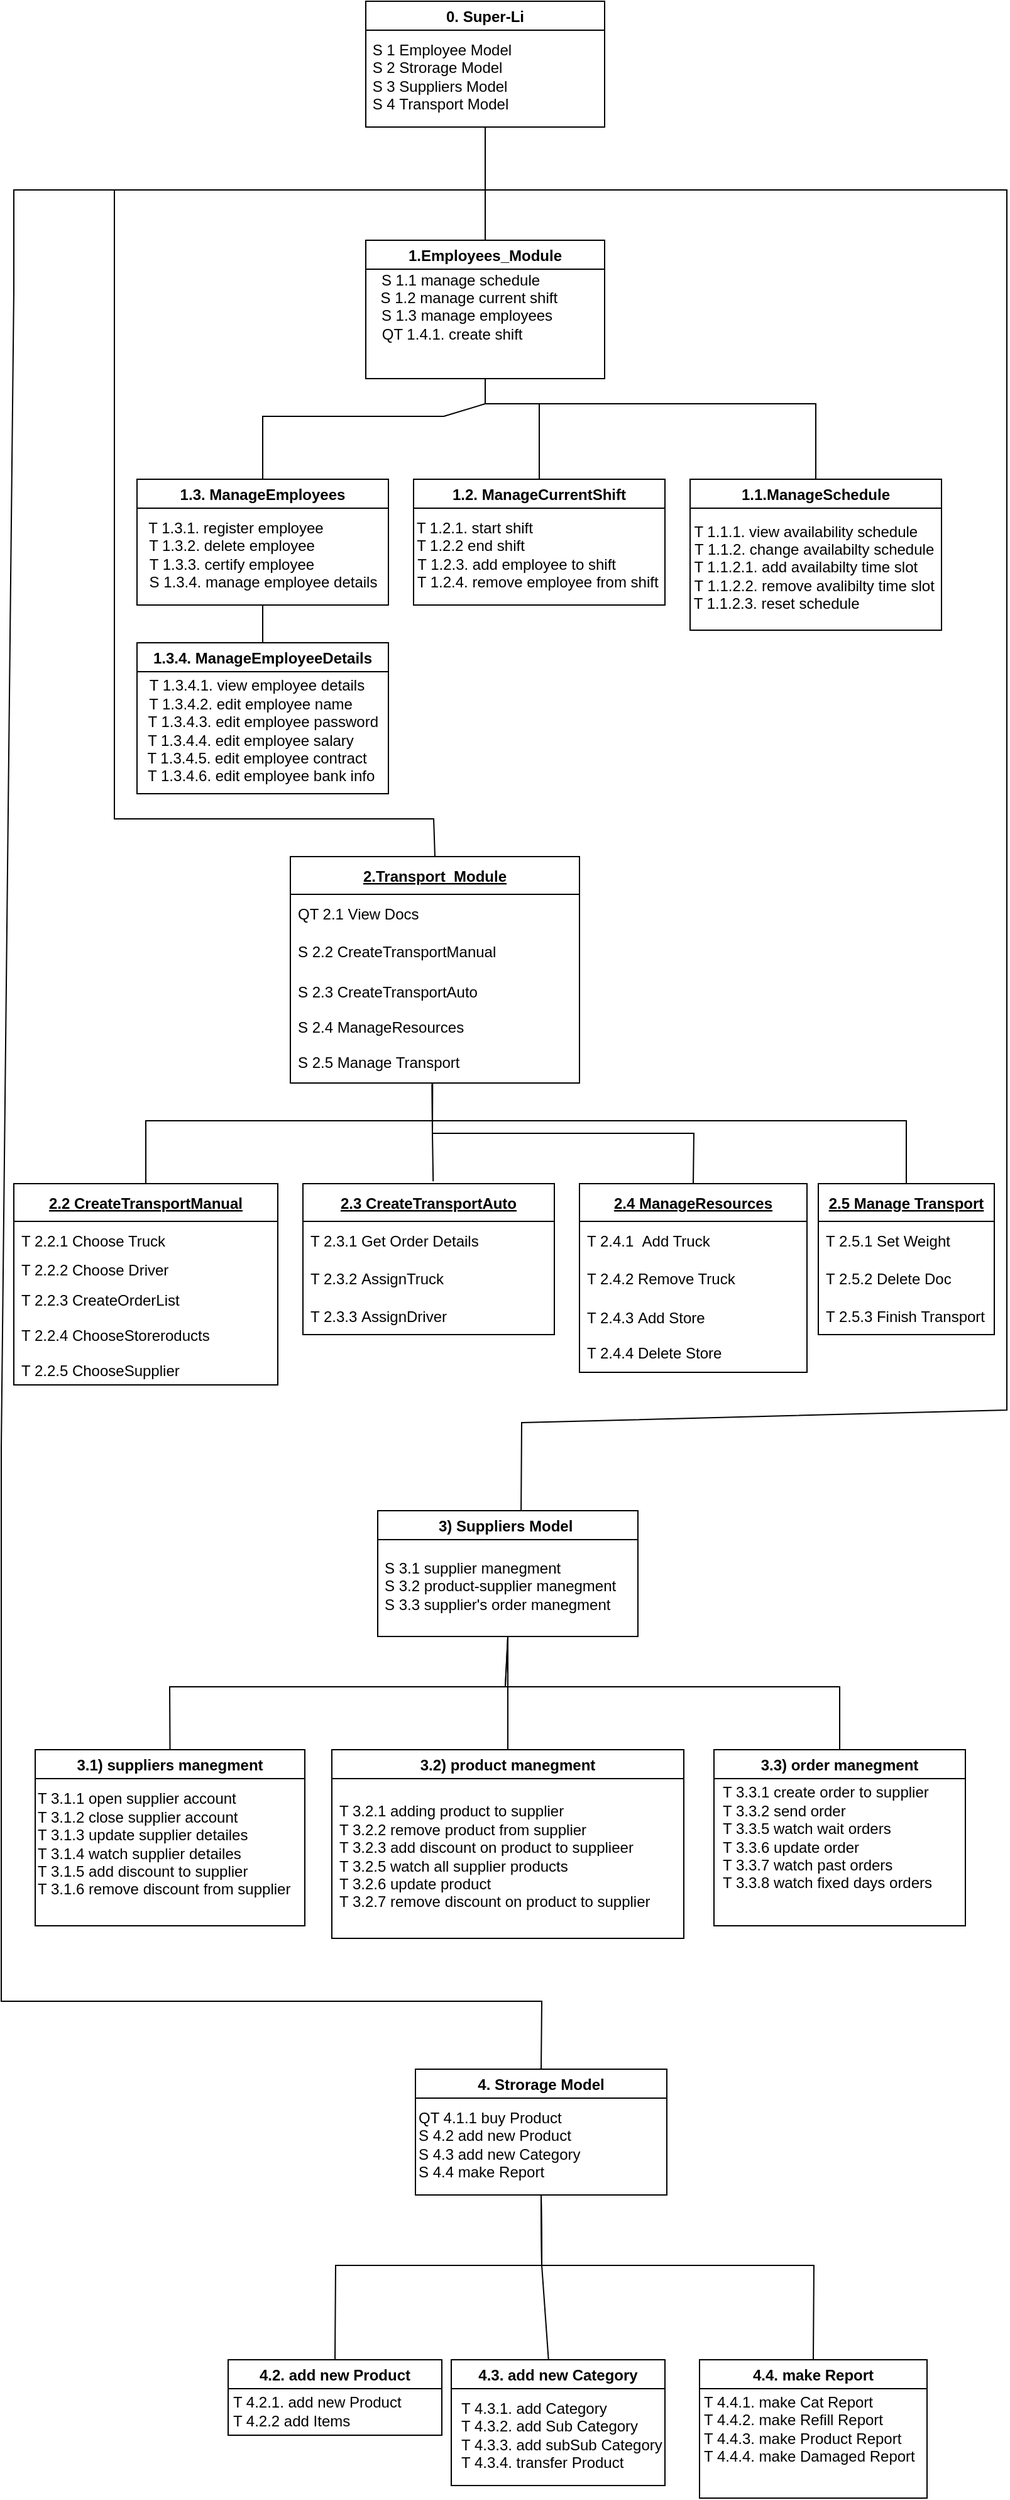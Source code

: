 <mxfile version="18.0.6" type="device" pages="4"><diagram id="qnFx6QpYTK_FgYjM_I7B" name="‫עמוד-1‬"><mxGraphModel dx="2029" dy="625" grid="1" gridSize="10" guides="1" tooltips="1" connect="1" arrows="1" fold="1" page="1" pageScale="1" pageWidth="827" pageHeight="1169" math="0" shadow="0"><root><mxCell id="0"/><mxCell id="1" parent="0"/><mxCell id="KyIzsR3ohGW8YxX0LrKw-14" value="" style="endArrow=none;html=1;rounded=0;entryX=0.5;entryY=0;entryDx=0;entryDy=0;exitX=0.5;exitY=1;exitDx=0;exitDy=0;" parent="1" source="KyIzsR3ohGW8YxX0LrKw-1" target="8Q2JAMpsg_oPbSefY0y0-31" edge="1"><mxGeometry width="50" height="50" relative="1" as="geometry"><mxPoint x="-420" y="130" as="sourcePoint"/><mxPoint x="1100" y="170" as="targetPoint"/><Array as="points"><mxPoint x="-425" y="160"/><mxPoint x="-800" y="160"/><mxPoint x="-800" y="240"/><mxPoint x="-810" y="1160"/><mxPoint x="-810" y="1600"/><mxPoint x="-544" y="1600"/><mxPoint x="-380" y="1600"/></Array></mxGeometry></mxCell><mxCell id="KyIzsR3ohGW8YxX0LrKw-1" value="0. Super-Li" style="swimlane;" parent="1" vertex="1"><mxGeometry x="-520" y="10" width="190" height="100" as="geometry"/></mxCell><mxCell id="KyIzsR3ohGW8YxX0LrKw-2" value="&amp;nbsp;S 1 Employee Model&lt;br&gt;&amp;nbsp;S 2 Strorage Model&lt;br&gt;&amp;nbsp;S 3 Suppliers Model&lt;br&gt;&amp;nbsp;S 4&amp;nbsp;Transport Model&amp;nbsp;" style="text;html=1;align=left;verticalAlign=middle;resizable=0;points=[];autosize=1;strokeColor=none;fillColor=none;" parent="KyIzsR3ohGW8YxX0LrKw-1" vertex="1"><mxGeometry y="30" width="130" height="60" as="geometry"/></mxCell><mxCell id="KyIzsR3ohGW8YxX0LrKw-15" value="" style="endArrow=none;html=1;rounded=0;exitX=0.551;exitY=0.003;exitDx=0;exitDy=0;exitPerimeter=0;entryX=0.5;entryY=1;entryDx=0;entryDy=0;" parent="1" source="8Q2JAMpsg_oPbSefY0y0-1" target="KyIzsR3ohGW8YxX0LrKw-1" edge="1"><mxGeometry width="50" height="50" relative="1" as="geometry"><mxPoint x="-390" y="200" as="sourcePoint"/><mxPoint x="-407" y="130" as="targetPoint"/><Array as="points"><mxPoint x="-396" y="1140"/><mxPoint x="-10" y="1130"/><mxPoint x="-10" y="160"/><mxPoint x="-425" y="160"/></Array></mxGeometry></mxCell><mxCell id="KyIzsR3ohGW8YxX0LrKw-16" value="" style="endArrow=none;html=1;rounded=0;exitX=0.5;exitY=0;exitDx=0;exitDy=0;entryX=0.5;entryY=1;entryDx=0;entryDy=0;" parent="1" source="uqjLfJ_wtVKThIXKJuyb-1" target="KyIzsR3ohGW8YxX0LrKw-1" edge="1"><mxGeometry width="50" height="50" relative="1" as="geometry"><mxPoint x="85" y="220" as="sourcePoint"/><mxPoint x="-530" y="130" as="targetPoint"/><Array as="points"/></mxGeometry></mxCell><mxCell id="KyIzsR3ohGW8YxX0LrKw-17" value="" style="endArrow=none;html=1;rounded=0;exitX=0.5;exitY=0;exitDx=0;exitDy=0;entryX=0.5;entryY=1;entryDx=0;entryDy=0;" parent="1" source="CDyzLneDs1ZkGYg1pvN5-5" target="KyIzsR3ohGW8YxX0LrKw-1" edge="1"><mxGeometry width="50" height="50" relative="1" as="geometry"><mxPoint x="-465.4" y="210.3" as="sourcePoint"/><mxPoint x="-500" y="130" as="targetPoint"/><Array as="points"><mxPoint x="-466" y="660"/><mxPoint x="-720" y="660"/><mxPoint x="-720" y="160"/><mxPoint x="-425" y="160"/></Array></mxGeometry></mxCell><mxCell id="uqjLfJ_wtVKThIXKJuyb-1" value="1.Employees_Module" style="swimlane;" parent="1" vertex="1"><mxGeometry x="-520" y="200" width="190" height="110" as="geometry"/></mxCell><mxCell id="uqjLfJ_wtVKThIXKJuyb-2" value="&lt;div style=&quot;&quot;&gt;&lt;span style=&quot;background-color: initial;&quot;&gt;&amp;nbsp; &amp;nbsp; &amp;nbsp; &amp;nbsp; &amp;nbsp;S 1.1 manage schedule&lt;/span&gt;&lt;/div&gt;&lt;div style=&quot;&quot;&gt;&lt;span style=&quot;background-color: initial;&quot;&gt;&amp;nbsp; &amp;nbsp; &amp;nbsp; &amp;nbsp; &amp;nbsp; &amp;nbsp; &amp;nbsp;S 1.2 manage current shift&lt;/span&gt;&lt;/div&gt;&lt;div style=&quot;&quot;&gt;&lt;span style=&quot;background-color: initial;&quot;&gt;&amp;nbsp; &amp;nbsp; &amp;nbsp; &amp;nbsp; &amp;nbsp; &amp;nbsp; S 1.3 manage employees&lt;/span&gt;&lt;/div&gt;&lt;div style=&quot;&quot;&gt;&lt;span style=&quot;background-color: initial;&quot;&gt;&amp;nbsp; &amp;nbsp; &amp;nbsp;QT 1.4.1. create shift&lt;/span&gt;&lt;/div&gt;&amp;nbsp; &amp;nbsp;&amp;nbsp;&lt;span style=&quot;&quot;&gt;&#9;&lt;/span&gt;&lt;span style=&quot;&quot;&gt;&#9;&lt;/span&gt;&amp;nbsp;" style="text;html=1;align=center;verticalAlign=middle;resizable=0;points=[];autosize=1;strokeColor=none;fillColor=none;" parent="uqjLfJ_wtVKThIXKJuyb-1" vertex="1"><mxGeometry x="-40" y="20" width="200" height="80" as="geometry"/></mxCell><mxCell id="uqjLfJ_wtVKThIXKJuyb-3" value="1.1.ManageSchedule" style="swimlane;" parent="1" vertex="1"><mxGeometry x="-262" y="390" width="200" height="120" as="geometry"/></mxCell><mxCell id="uqjLfJ_wtVKThIXKJuyb-4" value="&lt;span style=&quot;white-space: pre;&quot;&gt;&#9;&lt;/span&gt;&amp;nbsp; &amp;nbsp; &amp;nbsp;T 1.1.1. view availability schedule&lt;br&gt;&amp;nbsp; &amp;nbsp; &lt;span style=&quot;white-space: pre;&quot;&gt;&#9;&lt;/span&gt;&lt;span style=&quot;white-space: pre;&quot;&gt;&#9;&lt;/span&gt;&amp;nbsp;T 1.1.2. change availabilty schedule&lt;br&gt;&lt;span style=&quot;white-space: pre;&quot;&gt;&#9;&lt;/span&gt;&amp;nbsp; &amp;nbsp; &amp;nbsp;T 1.1.2.1. add availabilty time slot&lt;br&gt;&amp;nbsp; &amp;nbsp; &lt;span style=&quot;white-space: pre;&quot;&gt;&#9;&lt;/span&gt;&lt;span style=&quot;white-space: pre;&quot;&gt;&#9;&lt;/span&gt;&amp;nbsp;T 1.1.2.2. remove avalibilty time slot&lt;br&gt;T 1.1.2.3. reset schedule&amp;nbsp;" style="text;html=1;align=center;verticalAlign=middle;resizable=0;points=[];autosize=1;strokeColor=none;fillColor=none;" parent="uqjLfJ_wtVKThIXKJuyb-3" vertex="1"><mxGeometry x="-60" y="30" width="260" height="80" as="geometry"/></mxCell><mxCell id="uqjLfJ_wtVKThIXKJuyb-5" value="1.3. ManageEmployees" style="swimlane;" parent="1" vertex="1"><mxGeometry x="-702" y="390" width="200" height="100" as="geometry"/></mxCell><mxCell id="uqjLfJ_wtVKThIXKJuyb-6" value="&amp;nbsp; T 1.3.1. register employee&lt;br&gt;T 1.3.2. delete employee&lt;br&gt;T 1.3.3. certify employee&lt;br&gt;&amp;nbsp; &amp;nbsp; &amp;nbsp; &amp;nbsp; &amp;nbsp; &amp;nbsp; &amp;nbsp; &amp;nbsp;S 1.3.4. manage employee details" style="text;html=1;align=center;verticalAlign=middle;resizable=0;points=[];autosize=1;strokeColor=none;fillColor=none;" parent="uqjLfJ_wtVKThIXKJuyb-5" vertex="1"><mxGeometry x="-50" y="30" width="250" height="60" as="geometry"/></mxCell><mxCell id="uqjLfJ_wtVKThIXKJuyb-9" value="1.3.4. ManageEmployeeDetails" style="swimlane;" parent="1" vertex="1"><mxGeometry x="-702" y="520" width="200" height="120" as="geometry"/></mxCell><mxCell id="uqjLfJ_wtVKThIXKJuyb-10" value="&amp;nbsp; &amp;nbsp;T 1.3.4.1. view employee details&lt;br&gt;T 1.3.4.2. edit employee name&lt;br&gt;&amp;nbsp; &amp;nbsp; &amp;nbsp; T 1.3.4.3. edit employee password&lt;br&gt;T 1.3.4.4. edit employee salary&lt;br&gt;&amp;nbsp; &amp;nbsp;T 1.3.4.5. edit employee contract&lt;br&gt;&amp;nbsp; &amp;nbsp; &amp;nbsp;T 1.3.4.6. edit employee bank info" style="text;html=1;align=center;verticalAlign=middle;resizable=0;points=[];autosize=1;strokeColor=none;fillColor=none;" parent="uqjLfJ_wtVKThIXKJuyb-9" vertex="1"><mxGeometry x="-20" y="25" width="220" height="90" as="geometry"/></mxCell><mxCell id="uqjLfJ_wtVKThIXKJuyb-11" value="1.2. ManageCurrentShift" style="swimlane;" parent="1" vertex="1"><mxGeometry x="-482" y="390" width="200" height="100" as="geometry"/></mxCell><mxCell id="uqjLfJ_wtVKThIXKJuyb-12" value="&amp;nbsp; T 1.2.1. start shift&lt;br&gt;T 1.2.2 end shift&lt;br&gt;&amp;nbsp; &amp;nbsp; &amp;nbsp; &amp;nbsp;&lt;span style=&quot;white-space: pre;&quot;&gt;&#9;&lt;/span&gt;&lt;span style=&quot;white-space: pre;&quot;&gt;&#9;&lt;/span&gt;&amp;nbsp; &amp;nbsp; &amp;nbsp; T 1.2.3. add employee to shift&lt;br&gt;&amp;nbsp; &lt;span style=&quot;white-space: pre;&quot;&gt;&#9;&lt;/span&gt;&lt;span style=&quot;white-space: pre;&quot;&gt;&#9;&lt;/span&gt;&lt;span style=&quot;white-space: pre;&quot;&gt;&#9;&lt;/span&gt;&lt;span style=&quot;white-space: pre;&quot;&gt;&#9;&lt;/span&gt;T 1.2.4. remove employee from shift" style="text;html=1;align=center;verticalAlign=middle;resizable=0;points=[];autosize=1;strokeColor=none;fillColor=none;" parent="uqjLfJ_wtVKThIXKJuyb-11" vertex="1"><mxGeometry x="-110" y="30" width="310" height="60" as="geometry"/></mxCell><mxCell id="uqjLfJ_wtVKThIXKJuyb-13" value="" style="endArrow=none;html=1;rounded=0;entryX=0.5;entryY=1;entryDx=0;entryDy=0;" parent="1" target="uqjLfJ_wtVKThIXKJuyb-1" edge="1"><mxGeometry width="50" height="50" relative="1" as="geometry"><mxPoint x="-425" y="330" as="sourcePoint"/><mxPoint x="-432" y="380" as="targetPoint"/></mxGeometry></mxCell><mxCell id="uqjLfJ_wtVKThIXKJuyb-14" value="" style="endArrow=none;html=1;rounded=0;entryX=0.5;entryY=0;entryDx=0;entryDy=0;exitX=0.5;exitY=1;exitDx=0;exitDy=0;" parent="1" target="uqjLfJ_wtVKThIXKJuyb-3" edge="1" source="uqjLfJ_wtVKThIXKJuyb-1"><mxGeometry width="50" height="50" relative="1" as="geometry"><mxPoint x="-462" y="330" as="sourcePoint"/><mxPoint x="-432" y="380" as="targetPoint"/><Array as="points"><mxPoint x="-425" y="330"/><mxPoint x="-382" y="330"/><mxPoint x="-352" y="330"/><mxPoint x="-162" y="330"/></Array></mxGeometry></mxCell><mxCell id="uqjLfJ_wtVKThIXKJuyb-15" value="" style="endArrow=none;html=1;rounded=0;exitX=0.5;exitY=0;exitDx=0;exitDy=0;" parent="1" source="uqjLfJ_wtVKThIXKJuyb-11" edge="1"><mxGeometry width="50" height="50" relative="1" as="geometry"><mxPoint x="-482" y="430" as="sourcePoint"/><mxPoint x="-382" y="330" as="targetPoint"/></mxGeometry></mxCell><mxCell id="uqjLfJ_wtVKThIXKJuyb-17" value="" style="endArrow=none;html=1;rounded=0;exitX=0.5;exitY=0;exitDx=0;exitDy=0;entryX=0.5;entryY=1;entryDx=0;entryDy=0;" parent="1" source="uqjLfJ_wtVKThIXKJuyb-5" edge="1" target="uqjLfJ_wtVKThIXKJuyb-1"><mxGeometry width="50" height="50" relative="1" as="geometry"><mxPoint x="-482" y="430" as="sourcePoint"/><mxPoint x="-602" y="330" as="targetPoint"/><Array as="points"><mxPoint x="-602" y="340"/><mxPoint x="-458" y="340"/><mxPoint x="-425" y="330"/></Array></mxGeometry></mxCell><mxCell id="uqjLfJ_wtVKThIXKJuyb-18" value="" style="endArrow=none;html=1;rounded=0;exitX=0.5;exitY=0;exitDx=0;exitDy=0;entryX=0.5;entryY=1;entryDx=0;entryDy=0;" parent="1" source="uqjLfJ_wtVKThIXKJuyb-9" target="uqjLfJ_wtVKThIXKJuyb-5" edge="1"><mxGeometry width="50" height="50" relative="1" as="geometry"><mxPoint x="-482" y="430" as="sourcePoint"/><mxPoint x="-432" y="380" as="targetPoint"/></mxGeometry></mxCell><mxCell id="8Q2JAMpsg_oPbSefY0y0-1" value="3) Suppliers Model " style="swimlane;" parent="1" vertex="1"><mxGeometry x="-510.5" y="1210" width="207" height="100" as="geometry"/></mxCell><mxCell id="8Q2JAMpsg_oPbSefY0y0-2" value="&lt;span style=&quot;&quot;&gt;S 3.1 supplier manegment&lt;/span&gt;&lt;br style=&quot;&quot;&gt;&lt;span style=&quot;&quot;&gt;S 3.2 product-supplier manegment&lt;/span&gt;&lt;br style=&quot;&quot;&gt;&lt;span style=&quot;&quot;&gt;S 3.3 supplier's order manegment&lt;/span&gt;" style="text;html=1;align=left;verticalAlign=middle;resizable=0;points=[];autosize=1;strokeColor=none;fillColor=none;" parent="8Q2JAMpsg_oPbSefY0y0-1" vertex="1"><mxGeometry x="3.5" y="35" width="200" height="50" as="geometry"/></mxCell><mxCell id="8Q2JAMpsg_oPbSefY0y0-3" value="3.3) order manegment" style="swimlane;startSize=23;" parent="1" vertex="1"><mxGeometry x="-243" y="1400" width="200" height="140" as="geometry"/></mxCell><mxCell id="8Q2JAMpsg_oPbSefY0y0-4" value="&lt;span style=&quot;&quot;&gt;T 3.3.1 create order to supplier&lt;/span&gt;&lt;br style=&quot;&quot;&gt;&lt;span style=&quot;&quot;&gt;T 3.3.2 send order&lt;/span&gt;&lt;br style=&quot;&quot;&gt;&lt;span style=&quot;&quot;&gt;T 3.3.5 watch wait orders&lt;/span&gt;&lt;br style=&quot;&quot;&gt;&lt;span style=&quot;&quot;&gt;T 3.3.6 update order&lt;br&gt;T 3.3.7 watch past orders&lt;br&gt;T 3.3.8 watch fixed days orders&amp;nbsp;&lt;br&gt;&lt;/span&gt;" style="text;html=1;align=left;verticalAlign=middle;resizable=0;points=[];autosize=1;strokeColor=none;fillColor=none;" parent="8Q2JAMpsg_oPbSefY0y0-3" vertex="1"><mxGeometry x="4.89" y="25" width="190" height="90" as="geometry"/></mxCell><mxCell id="8Q2JAMpsg_oPbSefY0y0-5" value="3.1) suppliers manegment" style="swimlane;" parent="1" vertex="1"><mxGeometry x="-783" y="1400" width="214.5" height="140" as="geometry"/></mxCell><mxCell id="8Q2JAMpsg_oPbSefY0y0-6" value="&lt;span style=&quot;&quot;&gt;T 3.1.1 open supplier account&lt;/span&gt;&lt;br style=&quot;&quot;&gt;&lt;span style=&quot;&quot;&gt;T 3.1.2 close supplier account&lt;/span&gt;&lt;br style=&quot;&quot;&gt;&lt;span style=&quot;&quot;&gt;T 3.1.3 update supplier detailes&lt;/span&gt;&lt;br style=&quot;&quot;&gt;&lt;span style=&quot;&quot;&gt;T 3.1.4 watch supplier detailes&lt;/span&gt;&lt;br style=&quot;&quot;&gt;&lt;span style=&quot;&quot;&gt;T 3.1.5 add discount to supplier&lt;/span&gt;&lt;br style=&quot;&quot;&gt;&lt;span style=&quot;&quot;&gt;T 3.1.6 remove discount from supplier&lt;/span&gt;" style="text;html=1;align=left;verticalAlign=middle;resizable=0;points=[];autosize=1;strokeColor=none;fillColor=none;" parent="8Q2JAMpsg_oPbSefY0y0-5" vertex="1"><mxGeometry y="30" width="220" height="90" as="geometry"/></mxCell><mxCell id="8Q2JAMpsg_oPbSefY0y0-7" value="3.2) product manegment" style="swimlane;" parent="1" vertex="1"><mxGeometry x="-547" y="1400" width="280" height="150" as="geometry"/></mxCell><mxCell id="8Q2JAMpsg_oPbSefY0y0-8" value="&lt;span style=&quot;&quot;&gt;T 3.2.1 adding product to supplier&lt;/span&gt;&lt;br style=&quot;&quot;&gt;&lt;span style=&quot;&quot;&gt;T 3.2.2 remove product from supplier&lt;/span&gt;&lt;br style=&quot;&quot;&gt;&lt;span style=&quot;&quot;&gt;T 3.2.3 add discount on product to supplieer&lt;/span&gt;&lt;br style=&quot;&quot;&gt;&lt;span style=&quot;&quot;&gt;T 3.2.5 watch all supplier products&lt;/span&gt;&lt;br style=&quot;&quot;&gt;&lt;span style=&quot;&quot;&gt;T 3.2.6 update product&lt;/span&gt;&lt;br style=&quot;&quot;&gt;&lt;span style=&quot;&quot;&gt;T 3.2.7 remove discount on product to supplier&lt;/span&gt;" style="text;html=1;strokeColor=none;fillColor=none;align=left;verticalAlign=middle;whiteSpace=wrap;rounded=0;" parent="8Q2JAMpsg_oPbSefY0y0-7" vertex="1"><mxGeometry x="3.5" y="30" width="280" height="110" as="geometry"/></mxCell><mxCell id="8Q2JAMpsg_oPbSefY0y0-9" value="" style="endArrow=none;html=1;rounded=0;entryX=0.5;entryY=0;entryDx=0;entryDy=0;exitX=0.5;exitY=1;exitDx=0;exitDy=0;" parent="1" source="8Q2JAMpsg_oPbSefY0y0-1" target="8Q2JAMpsg_oPbSefY0y0-3" edge="1"><mxGeometry width="50" height="50" relative="1" as="geometry"><mxPoint x="-419.0" y="1350" as="sourcePoint"/><mxPoint x="-389" y="1400" as="targetPoint"/><Array as="points"><mxPoint x="-409" y="1350"/><mxPoint x="-309" y="1350"/><mxPoint x="-143" y="1350"/></Array></mxGeometry></mxCell><mxCell id="8Q2JAMpsg_oPbSefY0y0-10" value="" style="endArrow=none;html=1;rounded=0;exitX=0.5;exitY=0;exitDx=0;exitDy=0;entryX=0.5;entryY=1;entryDx=0;entryDy=0;" parent="1" source="8Q2JAMpsg_oPbSefY0y0-7" target="8Q2JAMpsg_oPbSefY0y0-1" edge="1"><mxGeometry width="50" height="50" relative="1" as="geometry"><mxPoint x="-739" y="1450" as="sourcePoint"/><mxPoint x="-639" y="1350" as="targetPoint"/></mxGeometry></mxCell><mxCell id="8Q2JAMpsg_oPbSefY0y0-11" value="" style="endArrow=none;html=1;rounded=0;entryX=0.5;entryY=1;entryDx=0;entryDy=0;exitX=0.5;exitY=0;exitDx=0;exitDy=0;" parent="1" source="8Q2JAMpsg_oPbSefY0y0-5" target="8Q2JAMpsg_oPbSefY0y0-1" edge="1"><mxGeometry width="50" height="50" relative="1" as="geometry"><mxPoint x="-743" y="1380" as="sourcePoint"/><mxPoint x="-419.0" y="1350" as="targetPoint"/><Array as="points"><mxPoint x="-676" y="1350"/><mxPoint x="-409" y="1350"/></Array></mxGeometry></mxCell><mxCell id="8Q2JAMpsg_oPbSefY0y0-31" value="4. Strorage Model" style="swimlane;" parent="1" vertex="1"><mxGeometry x="-480.5" y="1654" width="200" height="100" as="geometry"/></mxCell><mxCell id="8Q2JAMpsg_oPbSefY0y0-32" value="&amp;nbsp; &amp;nbsp; &amp;nbsp; &amp;nbsp; &amp;nbsp;QT 4.1.1 buy Product&lt;br&gt;&amp;nbsp; &amp;nbsp; &amp;nbsp; &amp;nbsp; &amp;nbsp;S 4.2 add new Product&lt;br&gt;&amp;nbsp; &amp;nbsp; &amp;nbsp; &amp;nbsp; &amp;nbsp;S 4.3 add new Category&lt;br&gt;&lt;span style=&quot;white-space: pre;&quot;&gt;&#9;&lt;/span&gt;&amp;nbsp;S 4.4 make Report" style="text;html=1;align=left;verticalAlign=middle;resizable=0;points=[];autosize=1;strokeColor=none;fillColor=none;" parent="8Q2JAMpsg_oPbSefY0y0-31" vertex="1"><mxGeometry x="-30" y="30" width="170" height="60" as="geometry"/></mxCell><mxCell id="8Q2JAMpsg_oPbSefY0y0-35" value="4.3. add new Category" style="swimlane;" parent="1" vertex="1"><mxGeometry x="-452" y="1885" width="170" height="100" as="geometry"/></mxCell><mxCell id="8Q2JAMpsg_oPbSefY0y0-36" value="T 4.3.1. add Category&lt;br&gt;T 4.3.2. add Sub Category&lt;br&gt;T 4.3.3. add subSub Category&lt;br&gt;T 4.3.4. transfer Product" style="text;html=1;align=left;verticalAlign=middle;resizable=0;points=[];autosize=1;strokeColor=none;fillColor=none;" parent="8Q2JAMpsg_oPbSefY0y0-35" vertex="1"><mxGeometry x="6" y="30" width="180" height="60" as="geometry"/></mxCell><mxCell id="8Q2JAMpsg_oPbSefY0y0-37" value="4.4. make Report" style="swimlane;" parent="1" vertex="1"><mxGeometry x="-254.5" y="1885" width="181" height="110" as="geometry"/></mxCell><mxCell id="8Q2JAMpsg_oPbSefY0y0-38" value="T 4.4.1. make Cat Report&lt;br&gt;T 4.4.2. make Refill Report&lt;br&gt;T 4.4.3. make Product Report&lt;br&gt;T 4.4.4. make Damaged Report" style="text;html=1;align=left;verticalAlign=middle;resizable=0;points=[];autosize=1;strokeColor=none;fillColor=none;" parent="8Q2JAMpsg_oPbSefY0y0-37" vertex="1"><mxGeometry x="1" y="25" width="180" height="60" as="geometry"/></mxCell><mxCell id="8Q2JAMpsg_oPbSefY0y0-39" value="4.2. add new Product" style="swimlane;" parent="1" vertex="1"><mxGeometry x="-629.5" y="1885" width="170" height="60" as="geometry"/></mxCell><mxCell id="8Q2JAMpsg_oPbSefY0y0-40" value="&amp;nbsp; T 4.2.1. add new Product&lt;br&gt;&amp;nbsp; T 4.2.2 add Items" style="text;html=1;align=left;verticalAlign=middle;resizable=0;points=[];autosize=1;strokeColor=none;fillColor=none;" parent="8Q2JAMpsg_oPbSefY0y0-39" vertex="1"><mxGeometry x="-5" y="26" width="160" height="30" as="geometry"/></mxCell><mxCell id="8Q2JAMpsg_oPbSefY0y0-42" value="" style="endArrow=none;html=1;rounded=0;entryX=0.5;entryY=1;entryDx=0;entryDy=0;exitX=0.5;exitY=0;exitDx=0;exitDy=0;" parent="1" source="8Q2JAMpsg_oPbSefY0y0-39" target="8Q2JAMpsg_oPbSefY0y0-31" edge="1"><mxGeometry width="50" height="50" relative="1" as="geometry"><mxPoint x="-654.5" y="1830" as="sourcePoint"/><mxPoint x="-604.5" y="1780" as="targetPoint"/><Array as="points"><mxPoint x="-544" y="1810"/><mxPoint x="-380" y="1810"/></Array></mxGeometry></mxCell><mxCell id="8Q2JAMpsg_oPbSefY0y0-44" value="" style="endArrow=none;html=1;rounded=0;entryX=0.455;entryY=-0.003;entryDx=0;entryDy=0;entryPerimeter=0;exitX=0.5;exitY=1;exitDx=0;exitDy=0;" parent="1" source="8Q2JAMpsg_oPbSefY0y0-31" target="8Q2JAMpsg_oPbSefY0y0-35" edge="1"><mxGeometry width="50" height="50" relative="1" as="geometry"><mxPoint x="-494.5" y="1860" as="sourcePoint"/><mxPoint x="-444.5" y="1810" as="targetPoint"/><Array as="points"><mxPoint x="-380" y="1810"/></Array></mxGeometry></mxCell><mxCell id="8Q2JAMpsg_oPbSefY0y0-45" value="" style="endArrow=none;html=1;rounded=0;exitX=0.5;exitY=1;exitDx=0;exitDy=0;entryX=0.5;entryY=0;entryDx=0;entryDy=0;" parent="1" source="8Q2JAMpsg_oPbSefY0y0-31" target="8Q2JAMpsg_oPbSefY0y0-37" edge="1"><mxGeometry width="50" height="50" relative="1" as="geometry"><mxPoint x="-484.5" y="1870" as="sourcePoint"/><mxPoint x="-434.5" y="1820" as="targetPoint"/><Array as="points"><mxPoint x="-380" y="1810"/><mxPoint x="-163.5" y="1810"/></Array></mxGeometry></mxCell><mxCell id="CDyzLneDs1ZkGYg1pvN5-5" value="2.Transport_Module" style="swimlane;fontStyle=5;childLayout=stackLayout;horizontal=1;startSize=30;horizontalStack=0;resizeParent=1;resizeParentMax=0;resizeLast=0;collapsible=1;marginBottom=0;labelBackgroundColor=#FFFFFF;fillColor=#FFFFFF;" parent="1" vertex="1"><mxGeometry x="-580" y="690" width="230" height="180" as="geometry"/></mxCell><mxCell id="CDyzLneDs1ZkGYg1pvN5-6" value="QT 2.1 View Docs" style="text;strokeColor=none;fillColor=none;align=left;verticalAlign=middle;spacingLeft=4;spacingRight=4;overflow=hidden;points=[[0,0.5],[1,0.5]];portConstraint=eastwest;rotatable=0;labelBackgroundColor=#FFFFFF;" parent="CDyzLneDs1ZkGYg1pvN5-5" vertex="1"><mxGeometry y="30" width="230" height="30" as="geometry"/></mxCell><mxCell id="CDyzLneDs1ZkGYg1pvN5-7" value="S 2.2 CreateTransportManual" style="text;strokeColor=none;fillColor=none;align=left;verticalAlign=middle;spacingLeft=4;spacingRight=4;overflow=hidden;points=[[0,0.5],[1,0.5]];portConstraint=eastwest;rotatable=0;labelBackgroundColor=#FFFFFF;" parent="CDyzLneDs1ZkGYg1pvN5-5" vertex="1"><mxGeometry y="60" width="230" height="30" as="geometry"/></mxCell><mxCell id="CDyzLneDs1ZkGYg1pvN5-8" value="S 2.3 CreateTransportAuto&#10;&#10;S 2.4 ManageResources&#10;&#10;S 2.5 Manage Transport" style="text;strokeColor=none;fillColor=none;align=left;verticalAlign=middle;spacingLeft=4;spacingRight=4;overflow=hidden;points=[[0,0.5],[1,0.5]];portConstraint=eastwest;rotatable=0;labelBackgroundColor=#FFFFFF;" parent="CDyzLneDs1ZkGYg1pvN5-5" vertex="1"><mxGeometry y="90" width="230" height="90" as="geometry"/></mxCell><mxCell id="CDyzLneDs1ZkGYg1pvN5-9" value="2.2 CreateTransportManual" style="swimlane;fontStyle=5;childLayout=stackLayout;horizontal=1;startSize=30;horizontalStack=0;resizeParent=1;resizeParentMax=0;resizeLast=0;collapsible=1;marginBottom=0;labelBackgroundColor=#FFFFFF;fillColor=#FFFFFF;" parent="1" vertex="1"><mxGeometry x="-800" y="950" width="210" height="160" as="geometry"/></mxCell><mxCell id="CDyzLneDs1ZkGYg1pvN5-10" value="T 2.2.1 Choose Truck" style="text;strokeColor=none;fillColor=none;align=left;verticalAlign=middle;spacingLeft=4;spacingRight=4;overflow=hidden;points=[[0,0.5],[1,0.5]];portConstraint=eastwest;rotatable=0;labelBackgroundColor=#FFFFFF;" parent="CDyzLneDs1ZkGYg1pvN5-9" vertex="1"><mxGeometry y="30" width="210" height="30" as="geometry"/></mxCell><mxCell id="CDyzLneDs1ZkGYg1pvN5-11" value="T 2.2.2 Choose Driver&#10; " style="text;strokeColor=none;fillColor=none;align=left;verticalAlign=middle;spacingLeft=4;spacingRight=4;overflow=hidden;points=[[0,0.5],[1,0.5]];portConstraint=eastwest;rotatable=0;labelBackgroundColor=#FFFFFF;" parent="CDyzLneDs1ZkGYg1pvN5-9" vertex="1"><mxGeometry y="60" width="210" height="20" as="geometry"/></mxCell><mxCell id="CDyzLneDs1ZkGYg1pvN5-12" value="T 2.2.3 CreateOrderList&#10;&#10;T 2.2.4 ChooseStoreroducts&#10;&#10;T 2.2.5 ChooseSupplier" style="text;strokeColor=none;fillColor=none;align=left;verticalAlign=middle;spacingLeft=4;spacingRight=4;overflow=hidden;points=[[0,0.5],[1,0.5]];portConstraint=eastwest;rotatable=0;labelBackgroundColor=#FFFFFF;" parent="CDyzLneDs1ZkGYg1pvN5-9" vertex="1"><mxGeometry y="80" width="210" height="80" as="geometry"/></mxCell><mxCell id="CDyzLneDs1ZkGYg1pvN5-13" value="2.3 CreateTransportAuto" style="swimlane;fontStyle=5;childLayout=stackLayout;horizontal=1;startSize=30;horizontalStack=0;resizeParent=1;resizeParentMax=0;resizeLast=0;collapsible=1;marginBottom=0;labelBackgroundColor=#FFFFFF;fillColor=#FFFFFF;" parent="1" vertex="1"><mxGeometry x="-570" y="950" width="200" height="120" as="geometry"/></mxCell><mxCell id="CDyzLneDs1ZkGYg1pvN5-14" value="T 2.3.1 Get Order Details" style="text;strokeColor=none;fillColor=none;align=left;verticalAlign=middle;spacingLeft=4;spacingRight=4;overflow=hidden;points=[[0,0.5],[1,0.5]];portConstraint=eastwest;rotatable=0;labelBackgroundColor=#FFFFFF;" parent="CDyzLneDs1ZkGYg1pvN5-13" vertex="1"><mxGeometry y="30" width="200" height="30" as="geometry"/></mxCell><mxCell id="CDyzLneDs1ZkGYg1pvN5-15" value="T 2.3.2 AssignTruck" style="text;strokeColor=none;fillColor=none;align=left;verticalAlign=middle;spacingLeft=4;spacingRight=4;overflow=hidden;points=[[0,0.5],[1,0.5]];portConstraint=eastwest;rotatable=0;labelBackgroundColor=#FFFFFF;" parent="CDyzLneDs1ZkGYg1pvN5-13" vertex="1"><mxGeometry y="60" width="200" height="30" as="geometry"/></mxCell><mxCell id="CDyzLneDs1ZkGYg1pvN5-16" value="T 2.3.3 AssignDriver" style="text;strokeColor=none;fillColor=none;align=left;verticalAlign=middle;spacingLeft=4;spacingRight=4;overflow=hidden;points=[[0,0.5],[1,0.5]];portConstraint=eastwest;rotatable=0;labelBackgroundColor=#FFFFFF;" parent="CDyzLneDs1ZkGYg1pvN5-13" vertex="1"><mxGeometry y="90" width="200" height="30" as="geometry"/></mxCell><mxCell id="CDyzLneDs1ZkGYg1pvN5-17" value="2.4 ManageResources" style="swimlane;fontStyle=5;childLayout=stackLayout;horizontal=1;startSize=30;horizontalStack=0;resizeParent=1;resizeParentMax=0;resizeLast=0;collapsible=1;marginBottom=0;labelBackgroundColor=#FFFFFF;fillColor=#FFFFFF;" parent="1" vertex="1"><mxGeometry x="-350" y="950" width="181" height="150" as="geometry"/></mxCell><mxCell id="CDyzLneDs1ZkGYg1pvN5-18" value="T 2.4.1  Add Truck" style="text;strokeColor=none;fillColor=none;align=left;verticalAlign=middle;spacingLeft=4;spacingRight=4;overflow=hidden;points=[[0,0.5],[1,0.5]];portConstraint=eastwest;rotatable=0;labelBackgroundColor=#FFFFFF;" parent="CDyzLneDs1ZkGYg1pvN5-17" vertex="1"><mxGeometry y="30" width="181" height="30" as="geometry"/></mxCell><mxCell id="CDyzLneDs1ZkGYg1pvN5-19" value="T 2.4.2 Remove Truck" style="text;strokeColor=none;fillColor=none;align=left;verticalAlign=middle;spacingLeft=4;spacingRight=4;overflow=hidden;points=[[0,0.5],[1,0.5]];portConstraint=eastwest;rotatable=0;labelBackgroundColor=#FFFFFF;" parent="CDyzLneDs1ZkGYg1pvN5-17" vertex="1"><mxGeometry y="60" width="181" height="30" as="geometry"/></mxCell><mxCell id="CDyzLneDs1ZkGYg1pvN5-20" value="T 2.4.3 Add Store&#10;&#10;T 2.4.4 Delete Store" style="text;strokeColor=none;fillColor=none;align=left;verticalAlign=middle;spacingLeft=4;spacingRight=4;overflow=hidden;points=[[0,0.5],[1,0.5]];portConstraint=eastwest;rotatable=0;labelBackgroundColor=#FFFFFF;" parent="CDyzLneDs1ZkGYg1pvN5-17" vertex="1"><mxGeometry y="90" width="181" height="60" as="geometry"/></mxCell><mxCell id="CDyzLneDs1ZkGYg1pvN5-21" value="2.5 Manage Transport" style="swimlane;fontStyle=5;childLayout=stackLayout;horizontal=1;startSize=30;horizontalStack=0;resizeParent=1;resizeParentMax=0;resizeLast=0;collapsible=1;marginBottom=0;labelBackgroundColor=#FFFFFF;fillColor=#FFFFFF;" parent="1" vertex="1"><mxGeometry x="-160" y="950" width="140" height="120" as="geometry"/></mxCell><mxCell id="CDyzLneDs1ZkGYg1pvN5-22" value="T 2.5.1 Set Weight" style="text;strokeColor=none;fillColor=none;align=left;verticalAlign=middle;spacingLeft=4;spacingRight=4;overflow=hidden;points=[[0,0.5],[1,0.5]];portConstraint=eastwest;rotatable=0;labelBackgroundColor=#FFFFFF;" parent="CDyzLneDs1ZkGYg1pvN5-21" vertex="1"><mxGeometry y="30" width="140" height="30" as="geometry"/></mxCell><mxCell id="CDyzLneDs1ZkGYg1pvN5-23" value="T 2.5.2 Delete Doc" style="text;strokeColor=none;fillColor=none;align=left;verticalAlign=middle;spacingLeft=4;spacingRight=4;overflow=hidden;points=[[0,0.5],[1,0.5]];portConstraint=eastwest;rotatable=0;labelBackgroundColor=#FFFFFF;" parent="CDyzLneDs1ZkGYg1pvN5-21" vertex="1"><mxGeometry y="60" width="140" height="30" as="geometry"/></mxCell><mxCell id="CDyzLneDs1ZkGYg1pvN5-24" value="T 2.5.3 Finish Transport" style="text;strokeColor=none;fillColor=none;align=left;verticalAlign=middle;spacingLeft=4;spacingRight=4;overflow=hidden;points=[[0,0.5],[1,0.5]];portConstraint=eastwest;rotatable=0;labelBackgroundColor=#FFFFFF;" parent="CDyzLneDs1ZkGYg1pvN5-21" vertex="1"><mxGeometry y="90" width="140" height="30" as="geometry"/></mxCell><mxCell id="CDyzLneDs1ZkGYg1pvN5-25" value="" style="endArrow=none;html=1;rounded=0;entryX=0.491;entryY=1.013;entryDx=0;entryDy=0;entryPerimeter=0;exitX=0.5;exitY=0;exitDx=0;exitDy=0;" parent="1" source="CDyzLneDs1ZkGYg1pvN5-9" target="CDyzLneDs1ZkGYg1pvN5-8" edge="1"><mxGeometry width="50" height="50" relative="1" as="geometry"><mxPoint x="-279" y="1230" as="sourcePoint"/><mxPoint x="-229" y="1180" as="targetPoint"/><Array as="points"><mxPoint x="-695" y="900"/><mxPoint x="-467" y="900"/></Array></mxGeometry></mxCell><mxCell id="CDyzLneDs1ZkGYg1pvN5-26" value="" style="endArrow=none;html=1;rounded=0;entryX=0.49;entryY=1.007;entryDx=0;entryDy=0;entryPerimeter=0;exitX=0.518;exitY=-0.016;exitDx=0;exitDy=0;exitPerimeter=0;" parent="1" source="CDyzLneDs1ZkGYg1pvN5-13" target="CDyzLneDs1ZkGYg1pvN5-8" edge="1"><mxGeometry width="50" height="50" relative="1" as="geometry"><mxPoint x="-289" y="1300" as="sourcePoint"/><mxPoint x="-239" y="1250" as="targetPoint"/><Array as="points"><mxPoint x="-467" y="910"/></Array></mxGeometry></mxCell><mxCell id="CDyzLneDs1ZkGYg1pvN5-27" value="" style="endArrow=none;html=1;rounded=0;entryX=0.492;entryY=1.004;entryDx=0;entryDy=0;entryPerimeter=0;exitX=0.5;exitY=0;exitDx=0;exitDy=0;" parent="1" source="CDyzLneDs1ZkGYg1pvN5-17" target="CDyzLneDs1ZkGYg1pvN5-8" edge="1"><mxGeometry width="50" height="50" relative="1" as="geometry"><mxPoint x="-429" y="970" as="sourcePoint"/><mxPoint x="-379" y="920" as="targetPoint"/><Array as="points"><mxPoint x="-259" y="910"/><mxPoint x="-467" y="910"/></Array></mxGeometry></mxCell><mxCell id="CDyzLneDs1ZkGYg1pvN5-28" value="" style="endArrow=none;html=1;rounded=0;entryX=0.491;entryY=1.018;entryDx=0;entryDy=0;entryPerimeter=0;exitX=0.5;exitY=0;exitDx=0;exitDy=0;" parent="1" source="CDyzLneDs1ZkGYg1pvN5-21" target="CDyzLneDs1ZkGYg1pvN5-8" edge="1"><mxGeometry width="50" height="50" relative="1" as="geometry"><mxPoint x="-429" y="970" as="sourcePoint"/><mxPoint x="-379" y="920" as="targetPoint"/><Array as="points"><mxPoint x="-90" y="900"/><mxPoint x="-467" y="900"/></Array></mxGeometry></mxCell></root></mxGraphModel></diagram><diagram id="GsrSAzs50RpABgc9GwRD" name="‫עמוד-2‬"><mxGraphModel dx="1022" dy="531" grid="1" gridSize="10" guides="1" tooltips="1" connect="1" arrows="1" fold="1" page="1" pageScale="1" pageWidth="827" pageHeight="1169" math="0" shadow="0"><root><mxCell id="0"/><mxCell id="1" parent="0"/><mxCell id="jsL6Saoyl7OX5t7F6xBH-1" value="1.Employees_Module" style="swimlane;" vertex="1" parent="1"><mxGeometry x="319" y="50" width="190" height="100" as="geometry"/></mxCell><mxCell id="jsL6Saoyl7OX5t7F6xBH-2" value="&amp;nbsp; &amp;nbsp; &amp;nbsp; &amp;nbsp; &amp;nbsp;S 1.1 manage schedule&lt;br&gt;&amp;nbsp; &amp;nbsp; &amp;nbsp; &amp;nbsp; &amp;nbsp; &amp;nbsp; &amp;nbsp;S 1.2 manage current shift&lt;br&gt;&amp;nbsp; &amp;nbsp; &amp;nbsp; &amp;nbsp; &amp;nbsp; &amp;nbsp; S 1.3 manage employees&lt;br&gt;S 1.4 create shifts" style="text;html=1;align=center;verticalAlign=middle;resizable=0;points=[];autosize=1;strokeColor=none;fillColor=none;" vertex="1" parent="jsL6Saoyl7OX5t7F6xBH-1"><mxGeometry x="-40" y="30" width="200" height="60" as="geometry"/></mxCell><mxCell id="jsL6Saoyl7OX5t7F6xBH-3" value="1.1.ManageSchedule" style="swimlane;" vertex="1" parent="1"><mxGeometry x="610" y="220" width="200" height="120" as="geometry"/></mxCell><mxCell id="jsL6Saoyl7OX5t7F6xBH-4" value="&lt;span style=&quot;white-space: pre;&quot;&gt;&#9;&lt;/span&gt;&amp;nbsp; &amp;nbsp; &amp;nbsp;T 1.1.1. view availability schedule&lt;br&gt;&amp;nbsp; &amp;nbsp; &lt;span style=&quot;white-space: pre;&quot;&gt;&#9;&lt;/span&gt;&lt;span style=&quot;white-space: pre;&quot;&gt;&#9;&lt;/span&gt;&amp;nbsp;T 1.1.2. change availabilty schedule&lt;br&gt;&lt;span style=&quot;white-space: pre;&quot;&gt;&#9;&lt;/span&gt;&amp;nbsp; &amp;nbsp; &amp;nbsp;T 1.1.2.1. add availabilty time slot&lt;br&gt;&amp;nbsp; &amp;nbsp; &lt;span style=&quot;white-space: pre;&quot;&gt;&#9;&lt;/span&gt;&lt;span style=&quot;white-space: pre;&quot;&gt;&#9;&lt;/span&gt;&amp;nbsp;T 1.1.2.2. remove avalibilty time slot&lt;br&gt;T 1.1.2.3. reset schedule&amp;nbsp;" style="text;html=1;align=center;verticalAlign=middle;resizable=0;points=[];autosize=1;strokeColor=none;fillColor=none;" vertex="1" parent="jsL6Saoyl7OX5t7F6xBH-3"><mxGeometry x="-60" y="30" width="260" height="80" as="geometry"/></mxCell><mxCell id="jsL6Saoyl7OX5t7F6xBH-5" value="1.3. ManageEmployees" style="swimlane;" vertex="1" parent="1"><mxGeometry x="170" y="220" width="200" height="100" as="geometry"/></mxCell><mxCell id="jsL6Saoyl7OX5t7F6xBH-6" value="&amp;nbsp; T 1.3.1. register employee&lt;br&gt;T 1.3.2. delete employee&lt;br&gt;T 1.3.3. certify employee&lt;br&gt;&amp;nbsp; &amp;nbsp; &amp;nbsp; &amp;nbsp; &amp;nbsp; &amp;nbsp; &amp;nbsp; &amp;nbsp;S 1.3.4. manage employee details" style="text;html=1;align=center;verticalAlign=middle;resizable=0;points=[];autosize=1;strokeColor=none;fillColor=none;" vertex="1" parent="jsL6Saoyl7OX5t7F6xBH-5"><mxGeometry x="-50" y="30" width="250" height="60" as="geometry"/></mxCell><mxCell id="jsL6Saoyl7OX5t7F6xBH-7" value="1.4. CreateShifts" style="swimlane;" vertex="1" parent="1"><mxGeometry x="10" y="220" width="150" height="60" as="geometry"/></mxCell><mxCell id="jsL6Saoyl7OX5t7F6xBH-8" value="&amp;nbsp;T 1.4.1. create shift&lt;br&gt;&amp;nbsp; &amp;nbsp; &lt;span style=&quot;white-space: pre;&quot;&gt;&#9;&lt;/span&gt;&lt;span style=&quot;white-space: pre;&quot;&gt;&#9;&lt;/span&gt;&amp;nbsp;" style="text;html=1;align=center;verticalAlign=middle;resizable=0;points=[];autosize=1;strokeColor=none;fillColor=none;" vertex="1" parent="jsL6Saoyl7OX5t7F6xBH-7"><mxGeometry y="30" width="120" height="30" as="geometry"/></mxCell><mxCell id="jsL6Saoyl7OX5t7F6xBH-9" value="1.3.4. ManageEmployeeDetails" style="swimlane;" vertex="1" parent="1"><mxGeometry x="170" y="350" width="200" height="120" as="geometry"/></mxCell><mxCell id="jsL6Saoyl7OX5t7F6xBH-10" value="&amp;nbsp; &amp;nbsp;T 1.3.4.1. view employee details&lt;br&gt;T 1.3.4.2. edit employee name&lt;br&gt;&amp;nbsp; &amp;nbsp; &amp;nbsp; T 1.3.4.3. edit employee password&lt;br&gt;T 1.3.4.4. edit employee salary&lt;br&gt;&amp;nbsp; &amp;nbsp;T 1.3.4.5. edit employee contract&lt;br&gt;&amp;nbsp; &amp;nbsp; &amp;nbsp;T 1.3.4.6. edit employee bank info" style="text;html=1;align=center;verticalAlign=middle;resizable=0;points=[];autosize=1;strokeColor=none;fillColor=none;" vertex="1" parent="jsL6Saoyl7OX5t7F6xBH-9"><mxGeometry x="-20" y="25" width="220" height="90" as="geometry"/></mxCell><mxCell id="jsL6Saoyl7OX5t7F6xBH-11" value="1.2. ManageCurrentShift" style="swimlane;" vertex="1" parent="1"><mxGeometry x="390" y="220" width="200" height="100" as="geometry"/></mxCell><mxCell id="jsL6Saoyl7OX5t7F6xBH-12" value="&amp;nbsp; T 1.2.1. start shift&lt;br&gt;T 1.2.2 end shift&lt;br&gt;&amp;nbsp; &amp;nbsp; &amp;nbsp; &amp;nbsp;&lt;span style=&quot;white-space: pre;&quot;&gt;&#9;&lt;/span&gt;&lt;span style=&quot;white-space: pre;&quot;&gt;&#9;&lt;/span&gt;&amp;nbsp; &amp;nbsp; &amp;nbsp; T 1.2.3. add employee to shift&lt;br&gt;&amp;nbsp; &lt;span style=&quot;white-space: pre;&quot;&gt;&#9;&lt;/span&gt;&lt;span style=&quot;white-space: pre;&quot;&gt;&#9;&lt;/span&gt;&lt;span style=&quot;white-space: pre;&quot;&gt;&#9;&lt;/span&gt;&lt;span style=&quot;white-space: pre;&quot;&gt;&#9;&lt;/span&gt;T 1.2.4. remove employee from shift" style="text;html=1;align=center;verticalAlign=middle;resizable=0;points=[];autosize=1;strokeColor=none;fillColor=none;" vertex="1" parent="jsL6Saoyl7OX5t7F6xBH-11"><mxGeometry x="-110" y="30" width="310" height="60" as="geometry"/></mxCell><mxCell id="jsL6Saoyl7OX5t7F6xBH-13" value="" style="endArrow=none;html=1;rounded=0;entryX=0.5;entryY=1;entryDx=0;entryDy=0;" edge="1" parent="1" target="jsL6Saoyl7OX5t7F6xBH-1"><mxGeometry width="50" height="50" relative="1" as="geometry"><mxPoint x="414" y="160" as="sourcePoint"/><mxPoint x="440" y="210" as="targetPoint"/></mxGeometry></mxCell><mxCell id="jsL6Saoyl7OX5t7F6xBH-14" value="" style="endArrow=none;html=1;rounded=0;entryX=0.5;entryY=0;entryDx=0;entryDy=0;" edge="1" parent="1" target="jsL6Saoyl7OX5t7F6xBH-3"><mxGeometry width="50" height="50" relative="1" as="geometry"><mxPoint x="410" y="160" as="sourcePoint"/><mxPoint x="440" y="210" as="targetPoint"/><Array as="points"><mxPoint x="490" y="160"/><mxPoint x="520" y="160"/><mxPoint x="710" y="160"/></Array></mxGeometry></mxCell><mxCell id="jsL6Saoyl7OX5t7F6xBH-15" value="" style="endArrow=none;html=1;rounded=0;exitX=0.5;exitY=0;exitDx=0;exitDy=0;" edge="1" parent="1" source="jsL6Saoyl7OX5t7F6xBH-11"><mxGeometry width="50" height="50" relative="1" as="geometry"><mxPoint x="390" y="260" as="sourcePoint"/><mxPoint x="490" y="160" as="targetPoint"/></mxGeometry></mxCell><mxCell id="jsL6Saoyl7OX5t7F6xBH-16" value="" style="endArrow=none;html=1;rounded=0;exitX=0.5;exitY=0;exitDx=0;exitDy=0;" edge="1" parent="1" source="jsL6Saoyl7OX5t7F6xBH-7"><mxGeometry width="50" height="50" relative="1" as="geometry"><mxPoint x="390" y="260" as="sourcePoint"/><mxPoint x="410" y="160" as="targetPoint"/><Array as="points"><mxPoint x="85" y="160"/></Array></mxGeometry></mxCell><mxCell id="jsL6Saoyl7OX5t7F6xBH-17" value="" style="endArrow=none;html=1;rounded=0;exitX=0.5;exitY=0;exitDx=0;exitDy=0;" edge="1" parent="1" source="jsL6Saoyl7OX5t7F6xBH-5"><mxGeometry width="50" height="50" relative="1" as="geometry"><mxPoint x="390" y="260" as="sourcePoint"/><mxPoint x="270" y="160" as="targetPoint"/></mxGeometry></mxCell><mxCell id="jsL6Saoyl7OX5t7F6xBH-18" value="" style="endArrow=none;html=1;rounded=0;exitX=0.5;exitY=0;exitDx=0;exitDy=0;entryX=0.5;entryY=1;entryDx=0;entryDy=0;" edge="1" parent="1" source="jsL6Saoyl7OX5t7F6xBH-9" target="jsL6Saoyl7OX5t7F6xBH-5"><mxGeometry width="50" height="50" relative="1" as="geometry"><mxPoint x="390" y="260" as="sourcePoint"/><mxPoint x="440" y="210" as="targetPoint"/></mxGeometry></mxCell></root></mxGraphModel></diagram><diagram id="8C6kAPiH_cMgGfjbEzCS" name="‫עמוד-3‬"><mxGraphModel dx="1022" dy="531" grid="1" gridSize="10" guides="1" tooltips="1" connect="1" arrows="1" fold="1" page="1" pageScale="1" pageWidth="827" pageHeight="1169" math="0" shadow="0"><root><mxCell id="0"/><mxCell id="1" parent="0"/></root></mxGraphModel></diagram><diagram id="CcsvYEW-mqpKiJ2qA6He" name="‫עמוד-4‬"><mxGraphModel dx="1202" dy="625" grid="1" gridSize="10" guides="1" tooltips="1" connect="1" arrows="1" fold="1" page="1" pageScale="1" pageWidth="827" pageHeight="1169" math="0" shadow="0"><root><mxCell id="0"/><mxCell id="1" parent="0"/><mxCell id="GLk_yPd9EE24C3l6bitb-2" value="" style="group" vertex="1" connectable="0" parent="1"><mxGeometry x="300" y="80" width="260" height="140" as="geometry"/></mxCell><mxCell id="GLk_yPd9EE24C3l6bitb-3" value="" style="rounded=0;whiteSpace=wrap;html=1;" vertex="1" parent="GLk_yPd9EE24C3l6bitb-2"><mxGeometry x="-1" width="260" height="140" as="geometry"/></mxCell><mxCell id="GLk_yPd9EE24C3l6bitb-4" value="3) Suppliers Model&amp;nbsp;" style="text;html=1;strokeColor=none;fillColor=none;align=center;verticalAlign=middle;whiteSpace=wrap;rounded=0;" vertex="1" parent="GLk_yPd9EE24C3l6bitb-2"><mxGeometry x="75" y="10" width="110" height="30" as="geometry"/></mxCell><mxCell id="GLk_yPd9EE24C3l6bitb-5" value="S 3.1 supplier manegment&lt;br&gt;S 3.2 product-supplier manegment&lt;br&gt;S 3.3 supplier's order manegment" style="text;html=1;strokeColor=none;fillColor=none;align=left;verticalAlign=middle;whiteSpace=wrap;rounded=0;" vertex="1" parent="GLk_yPd9EE24C3l6bitb-2"><mxGeometry x="8" y="30" width="242" height="90" as="geometry"/></mxCell><mxCell id="GLk_yPd9EE24C3l6bitb-6" value="" style="group" vertex="1" connectable="0" parent="1"><mxGeometry x="40" y="290" width="240" height="140" as="geometry"/></mxCell><mxCell id="GLk_yPd9EE24C3l6bitb-7" value="" style="rounded=0;whiteSpace=wrap;html=1;" vertex="1" parent="GLk_yPd9EE24C3l6bitb-6"><mxGeometry width="240.0" height="140" as="geometry"/></mxCell><mxCell id="GLk_yPd9EE24C3l6bitb-8" value="3.1) suppliers manegment" style="text;html=1;strokeColor=none;fillColor=none;align=center;verticalAlign=middle;whiteSpace=wrap;rounded=0;" vertex="1" parent="GLk_yPd9EE24C3l6bitb-6"><mxGeometry x="48.889" y="10" width="160.0" height="30" as="geometry"/></mxCell><mxCell id="GLk_yPd9EE24C3l6bitb-9" value="T 3.1.1 open supplier account&lt;br&gt;T 3.1.2 close supplier account&lt;br&gt;T 3.1.3 update supplier detailes&lt;br&gt;T 3.1.4 watch supplier detailes&lt;br&gt;T 3.1.5 add discount to supplier&lt;br&gt;T 3.1.6 remove discount from supplier" style="text;html=1;strokeColor=none;fillColor=none;align=left;verticalAlign=middle;whiteSpace=wrap;rounded=0;" vertex="1" parent="GLk_yPd9EE24C3l6bitb-6"><mxGeometry x="8.889" y="40" width="204.444" height="90" as="geometry"/></mxCell><mxCell id="GLk_yPd9EE24C3l6bitb-10" value="" style="group" vertex="1" connectable="0" parent="1"><mxGeometry x="300" y="290" width="260" height="170" as="geometry"/></mxCell><mxCell id="GLk_yPd9EE24C3l6bitb-11" value="" style="rounded=0;whiteSpace=wrap;html=1;" vertex="1" parent="GLk_yPd9EE24C3l6bitb-10"><mxGeometry width="260.0" height="170" as="geometry"/></mxCell><mxCell id="GLk_yPd9EE24C3l6bitb-12" value="3.2) product manegment" style="text;html=1;strokeColor=none;fillColor=none;align=center;verticalAlign=middle;whiteSpace=wrap;rounded=0;" vertex="1" parent="GLk_yPd9EE24C3l6bitb-10"><mxGeometry x="43.343" y="3.573" width="173.333" height="36.429" as="geometry"/></mxCell><mxCell id="GLk_yPd9EE24C3l6bitb-13" value="T 3.2.1 adding product to supplier&lt;br&gt;T 3.2.2 remove product from supplier&lt;br&gt;T 3.2.3 add discount on product to supplieer&lt;br&gt;T 3.2.4 check if exist&lt;br&gt;T 3.2.5 watch all supplier products&lt;br&gt;T 3.2.6 update product&lt;br&gt;T 3.2.7 remove discount on product to supplier" style="text;html=1;strokeColor=none;fillColor=none;align=left;verticalAlign=middle;whiteSpace=wrap;rounded=0;" vertex="1" parent="GLk_yPd9EE24C3l6bitb-10"><mxGeometry x="9.82" y="40" width="240.37" height="110" as="geometry"/></mxCell><mxCell id="GLk_yPd9EE24C3l6bitb-15" value="" style="group" vertex="1" connectable="0" parent="1"><mxGeometry x="580" y="290" width="240" height="140" as="geometry"/></mxCell><mxCell id="GLk_yPd9EE24C3l6bitb-16" value="" style="rounded=0;whiteSpace=wrap;html=1;" vertex="1" parent="GLk_yPd9EE24C3l6bitb-15"><mxGeometry width="240.0" height="140" as="geometry"/></mxCell><mxCell id="GLk_yPd9EE24C3l6bitb-17" value="3.3) order manegment" style="text;html=1;strokeColor=none;fillColor=none;align=center;verticalAlign=middle;whiteSpace=wrap;rounded=0;" vertex="1" parent="GLk_yPd9EE24C3l6bitb-15"><mxGeometry x="48.889" y="10" width="160.0" height="30" as="geometry"/></mxCell><mxCell id="GLk_yPd9EE24C3l6bitb-18" value="T 3.3.1 create order to supplier&lt;br&gt;T 3.3.2 send order&lt;br&gt;T 3.3.3 add products to order&lt;br&gt;T 3.3.4 add delivery days&lt;br&gt;" style="text;html=1;strokeColor=none;fillColor=none;align=left;verticalAlign=middle;whiteSpace=wrap;rounded=0;" vertex="1" parent="GLk_yPd9EE24C3l6bitb-15"><mxGeometry x="8.889" y="40" width="204.444" height="90" as="geometry"/></mxCell><mxCell id="SqmKoG5SW0LAlDHjwzV--1" value="" style="endArrow=none;html=1;rounded=0;entryX=0.25;entryY=1;entryDx=0;entryDy=0;exitX=0.5;exitY=0;exitDx=0;exitDy=0;" edge="1" parent="1" source="GLk_yPd9EE24C3l6bitb-7" target="GLk_yPd9EE24C3l6bitb-3"><mxGeometry width="50" height="50" relative="1" as="geometry"><mxPoint x="390" y="300" as="sourcePoint"/><mxPoint x="440" y="250" as="targetPoint"/><Array as="points"><mxPoint x="160" y="260"/><mxPoint x="364" y="260"/></Array></mxGeometry></mxCell><mxCell id="SqmKoG5SW0LAlDHjwzV--2" value="" style="endArrow=none;html=1;rounded=0;entryX=0.5;entryY=1;entryDx=0;entryDy=0;exitX=0.5;exitY=0;exitDx=0;exitDy=0;" edge="1" parent="1" source="GLk_yPd9EE24C3l6bitb-11" target="GLk_yPd9EE24C3l6bitb-3"><mxGeometry width="50" height="50" relative="1" as="geometry"><mxPoint x="390" y="300" as="sourcePoint"/><mxPoint x="440" y="250" as="targetPoint"/></mxGeometry></mxCell><mxCell id="SqmKoG5SW0LAlDHjwzV--3" value="" style="endArrow=none;html=1;rounded=0;entryX=0.75;entryY=1;entryDx=0;entryDy=0;exitX=0.5;exitY=0;exitDx=0;exitDy=0;" edge="1" parent="1" source="GLk_yPd9EE24C3l6bitb-16" target="GLk_yPd9EE24C3l6bitb-3"><mxGeometry width="50" height="50" relative="1" as="geometry"><mxPoint x="330" y="310" as="sourcePoint"/><mxPoint x="380" y="260" as="targetPoint"/><Array as="points"><mxPoint x="700" y="260"/><mxPoint x="494" y="260"/></Array></mxGeometry></mxCell></root></mxGraphModel></diagram></mxfile>